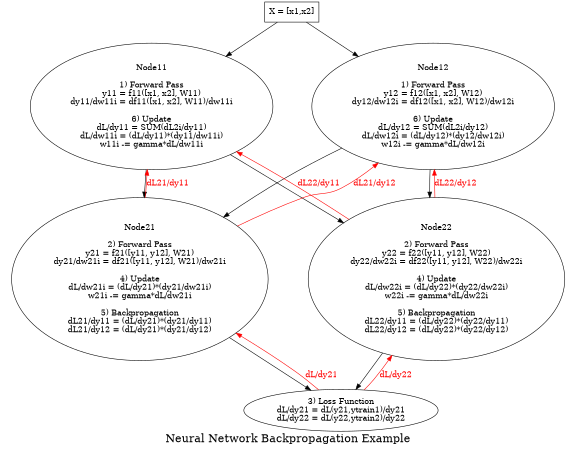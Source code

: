 // sudo apt-get install graphviz
// dot -Tpng nn-backprop.dot -o nn-backprop.png
// xdot nn-backprop.dot
digraph NN
{
	label="Neural Network Backpropagation Example";
	fontsize=20;
	size="4,3";
	ratio=fill;

	X   [shape=box, label="X = [x1,x2]"];
	f11 [label="Node11\n\n1) Forward Pass\ny11 = f11([x1, x2], W11)\ndy11/dw11i = df11([x1, x2], W11)/dw11i\n\n6) Update\ndL/dy11 = SUM(dL2i/dy11)\ndL/dw11i = (dL/dy11)*(dy11/dw11i)\nw11i -= gamma*dL/dw11i"];
	f12 [label="Node12\n\n1) Forward Pass\ny12 = f12([x1, x2], W12)\ndy12/dw12i = df12([x1, x2], W12)/dw12i\n\n6) Update\ndL/dy12 = SUM(dL2i/dy12)\ndL/dw12i = (dL/dy12)*(dy12/dw12i)\nw12i -= gamma*dL/dw12i"];
	f21 [label="Node21\n\n2) Forward Pass\ny21 = f21([y11, y12], W21)\ndy21/dw21i = df21([y11, y12], W21)/dw21i\n\n4) Update\ndL/dw21i = (dL/dy21)*(dy21/dw21i)\nw21i -= gamma*dL/dw21i\n\n5) Backpropagation\ndL21/dy11 = (dL/dy21)*(dy21/dy11)\ndL21/dy12 = (dL/dy21)*(dy21/dy12)"];
	f22 [label="Node22\n\n2) Forward Pass\ny22 = f22([y11, y12], W22)\ndy22/dw22i = df22([y11, y12], W22)/dw22i\n\n4) Update\ndL/dw22i = (dL/dy22)*(dy22/dw22i)\nw22i -= gamma*dL/dw22i\n\n5) Backpropagation\ndL22/dy11 = (dL/dy22)*(dy22/dy11)\ndL22/dy12 = (dL/dy22)*(dy22/dy12)"];
	L  [label="3) Loss Function\ndL/dy21 = dL(y21,ytrain1)/dy21\ndL/dy22 = dL(y22,ytrain2)/dy22"];

	{ rank=same f11 -> f12 [style=invis] };
	{ rank=same f21 -> f22 [style=invis] };
	X   -> f11;
	X   -> f12;
	f11 -> f21;
	f12 -> f21;
	f11 -> f22;
	f12 -> f22;
	f21 -> L;
	f22 -> L;
	L   -> f21 [fontcolor=red, color=red, label="dL/dy21"];
	L   -> f22 [fontcolor=red, color=red, label="dL/dy22"];
	f21 -> f11 [fontcolor=red, color=red, label="dL21/dy11"];
	f21 -> f12 [fontcolor=red, color=red, label="dL21/dy12"];
	f22 -> f11 [fontcolor=red, color=red, label="dL22/dy11"];
	f22 -> f12 [fontcolor=red, color=red, label="dL22/dy12"];
}
